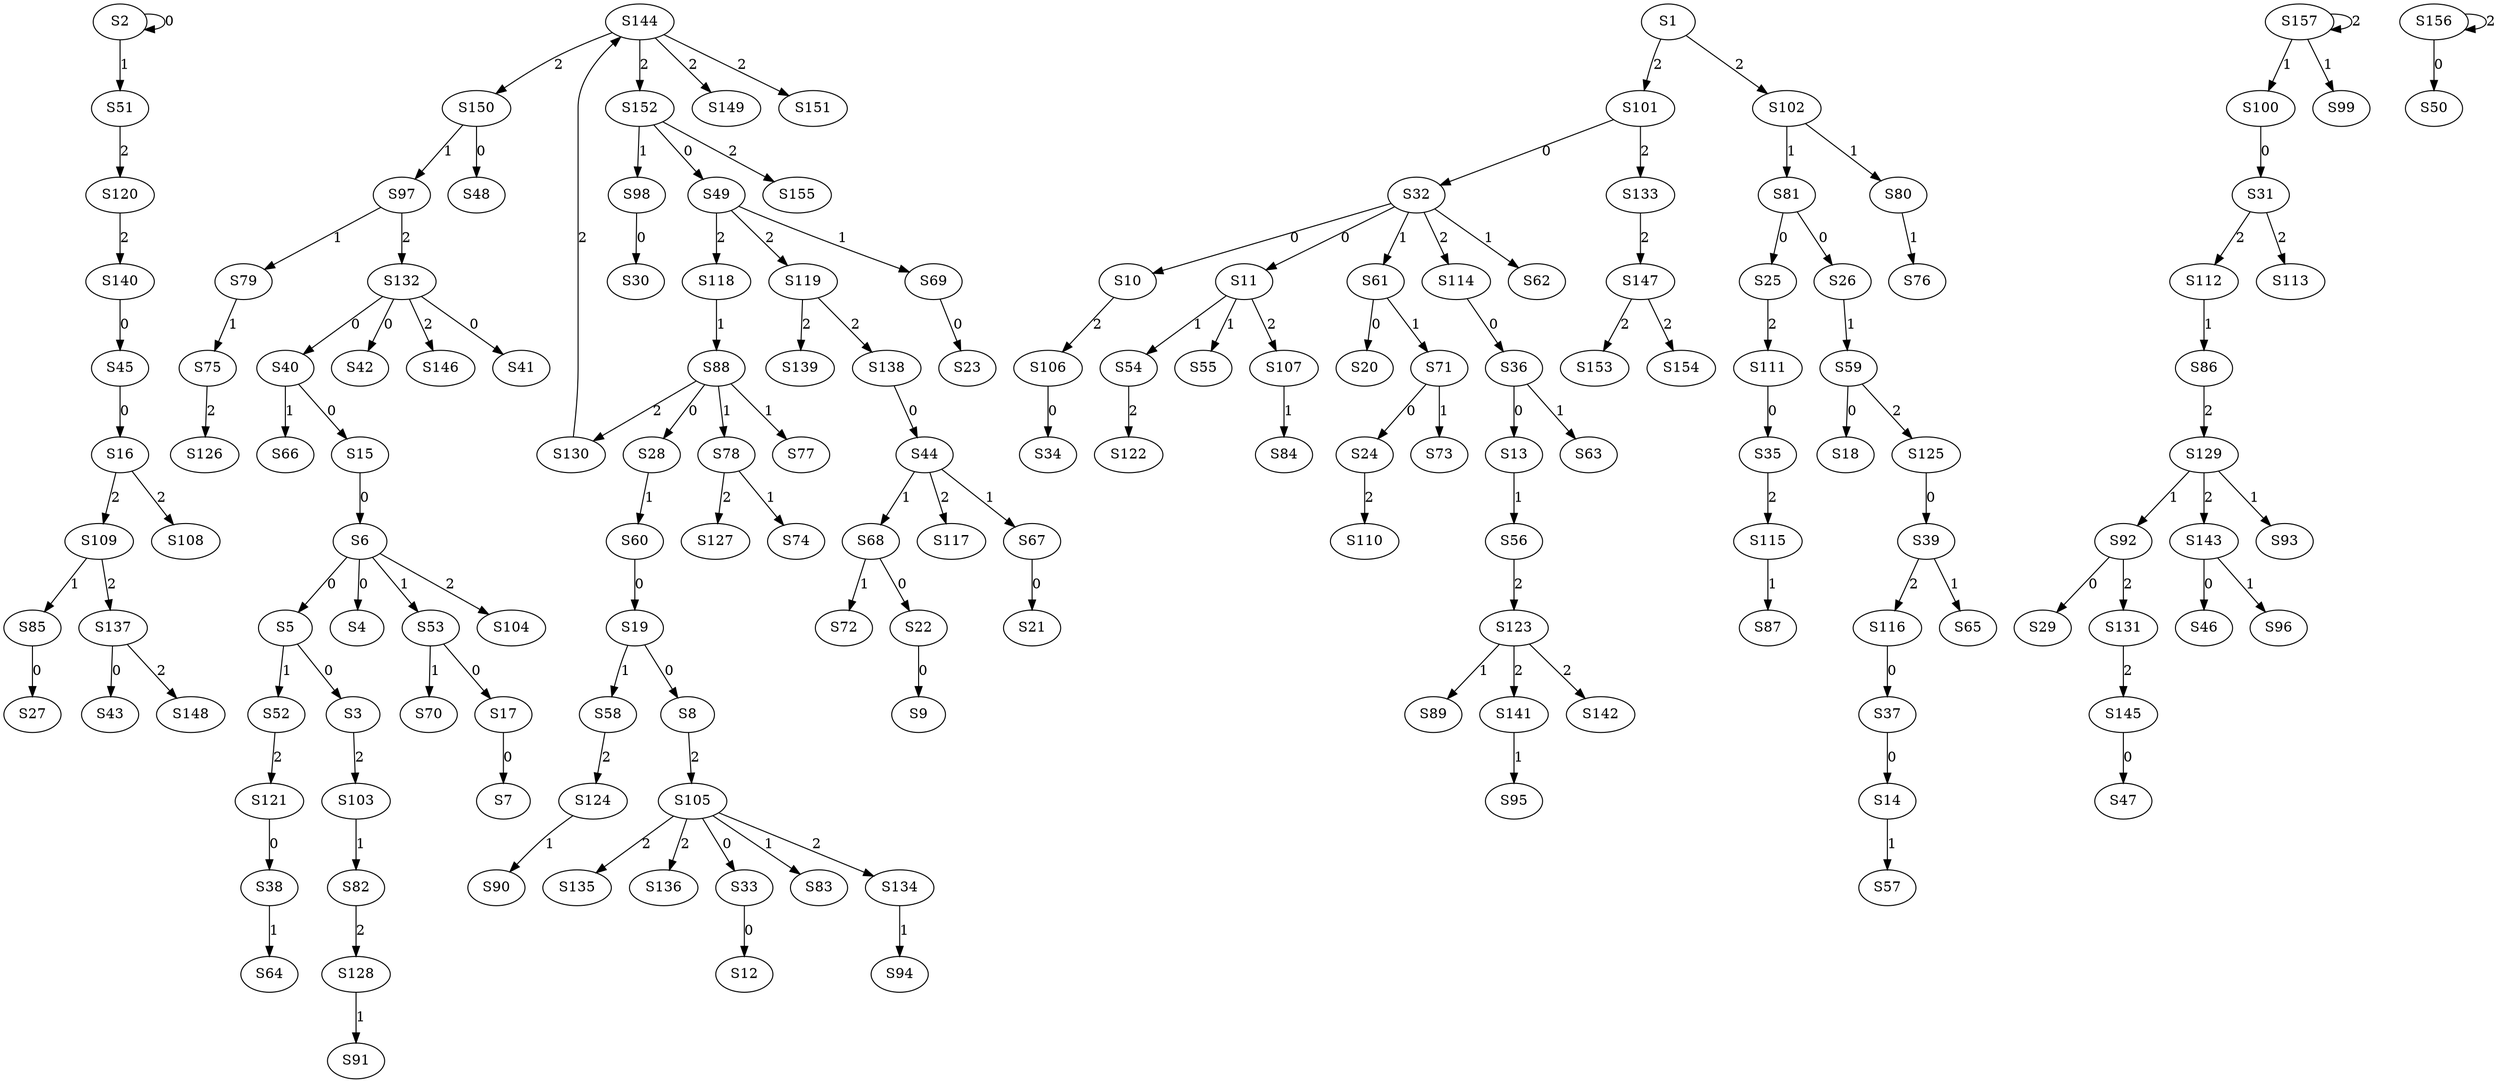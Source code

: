 strict digraph {
	S2 -> S2 [ label = 0 ];
	S5 -> S3 [ label = 0 ];
	S6 -> S4 [ label = 0 ];
	S6 -> S5 [ label = 0 ];
	S15 -> S6 [ label = 0 ];
	S17 -> S7 [ label = 0 ];
	S19 -> S8 [ label = 0 ];
	S22 -> S9 [ label = 0 ];
	S32 -> S10 [ label = 0 ];
	S32 -> S11 [ label = 0 ];
	S33 -> S12 [ label = 0 ];
	S36 -> S13 [ label = 0 ];
	S37 -> S14 [ label = 0 ];
	S40 -> S15 [ label = 0 ];
	S45 -> S16 [ label = 0 ];
	S53 -> S17 [ label = 0 ];
	S59 -> S18 [ label = 0 ];
	S60 -> S19 [ label = 0 ];
	S61 -> S20 [ label = 0 ];
	S67 -> S21 [ label = 0 ];
	S68 -> S22 [ label = 0 ];
	S69 -> S23 [ label = 0 ];
	S71 -> S24 [ label = 0 ];
	S81 -> S25 [ label = 0 ];
	S81 -> S26 [ label = 0 ];
	S85 -> S27 [ label = 0 ];
	S88 -> S28 [ label = 0 ];
	S92 -> S29 [ label = 0 ];
	S98 -> S30 [ label = 0 ];
	S100 -> S31 [ label = 0 ];
	S101 -> S32 [ label = 0 ];
	S105 -> S33 [ label = 0 ];
	S106 -> S34 [ label = 0 ];
	S111 -> S35 [ label = 0 ];
	S114 -> S36 [ label = 0 ];
	S116 -> S37 [ label = 0 ];
	S121 -> S38 [ label = 0 ];
	S125 -> S39 [ label = 0 ];
	S132 -> S40 [ label = 0 ];
	S132 -> S41 [ label = 0 ];
	S132 -> S42 [ label = 0 ];
	S137 -> S43 [ label = 0 ];
	S138 -> S44 [ label = 0 ];
	S140 -> S45 [ label = 0 ];
	S143 -> S46 [ label = 0 ];
	S145 -> S47 [ label = 0 ];
	S150 -> S48 [ label = 0 ];
	S152 -> S49 [ label = 0 ];
	S156 -> S50 [ label = 0 ];
	S2 -> S51 [ label = 1 ];
	S5 -> S52 [ label = 1 ];
	S6 -> S53 [ label = 1 ];
	S11 -> S54 [ label = 1 ];
	S11 -> S55 [ label = 1 ];
	S13 -> S56 [ label = 1 ];
	S14 -> S57 [ label = 1 ];
	S19 -> S58 [ label = 1 ];
	S26 -> S59 [ label = 1 ];
	S28 -> S60 [ label = 1 ];
	S32 -> S61 [ label = 1 ];
	S32 -> S62 [ label = 1 ];
	S36 -> S63 [ label = 1 ];
	S38 -> S64 [ label = 1 ];
	S39 -> S65 [ label = 1 ];
	S40 -> S66 [ label = 1 ];
	S44 -> S67 [ label = 1 ];
	S44 -> S68 [ label = 1 ];
	S49 -> S69 [ label = 1 ];
	S53 -> S70 [ label = 1 ];
	S61 -> S71 [ label = 1 ];
	S68 -> S72 [ label = 1 ];
	S71 -> S73 [ label = 1 ];
	S78 -> S74 [ label = 1 ];
	S79 -> S75 [ label = 1 ];
	S80 -> S76 [ label = 1 ];
	S88 -> S77 [ label = 1 ];
	S88 -> S78 [ label = 1 ];
	S97 -> S79 [ label = 1 ];
	S102 -> S80 [ label = 1 ];
	S102 -> S81 [ label = 1 ];
	S103 -> S82 [ label = 1 ];
	S105 -> S83 [ label = 1 ];
	S107 -> S84 [ label = 1 ];
	S109 -> S85 [ label = 1 ];
	S112 -> S86 [ label = 1 ];
	S115 -> S87 [ label = 1 ];
	S118 -> S88 [ label = 1 ];
	S123 -> S89 [ label = 1 ];
	S124 -> S90 [ label = 1 ];
	S128 -> S91 [ label = 1 ];
	S129 -> S92 [ label = 1 ];
	S129 -> S93 [ label = 1 ];
	S134 -> S94 [ label = 1 ];
	S141 -> S95 [ label = 1 ];
	S143 -> S96 [ label = 1 ];
	S150 -> S97 [ label = 1 ];
	S152 -> S98 [ label = 1 ];
	S157 -> S99 [ label = 1 ];
	S157 -> S100 [ label = 1 ];
	S1 -> S101 [ label = 2 ];
	S1 -> S102 [ label = 2 ];
	S3 -> S103 [ label = 2 ];
	S6 -> S104 [ label = 2 ];
	S8 -> S105 [ label = 2 ];
	S10 -> S106 [ label = 2 ];
	S11 -> S107 [ label = 2 ];
	S16 -> S108 [ label = 2 ];
	S16 -> S109 [ label = 2 ];
	S24 -> S110 [ label = 2 ];
	S25 -> S111 [ label = 2 ];
	S31 -> S112 [ label = 2 ];
	S31 -> S113 [ label = 2 ];
	S32 -> S114 [ label = 2 ];
	S35 -> S115 [ label = 2 ];
	S39 -> S116 [ label = 2 ];
	S44 -> S117 [ label = 2 ];
	S49 -> S118 [ label = 2 ];
	S49 -> S119 [ label = 2 ];
	S51 -> S120 [ label = 2 ];
	S52 -> S121 [ label = 2 ];
	S54 -> S122 [ label = 2 ];
	S56 -> S123 [ label = 2 ];
	S58 -> S124 [ label = 2 ];
	S59 -> S125 [ label = 2 ];
	S75 -> S126 [ label = 2 ];
	S78 -> S127 [ label = 2 ];
	S82 -> S128 [ label = 2 ];
	S86 -> S129 [ label = 2 ];
	S88 -> S130 [ label = 2 ];
	S92 -> S131 [ label = 2 ];
	S97 -> S132 [ label = 2 ];
	S101 -> S133 [ label = 2 ];
	S105 -> S134 [ label = 2 ];
	S105 -> S135 [ label = 2 ];
	S105 -> S136 [ label = 2 ];
	S109 -> S137 [ label = 2 ];
	S119 -> S138 [ label = 2 ];
	S119 -> S139 [ label = 2 ];
	S120 -> S140 [ label = 2 ];
	S123 -> S141 [ label = 2 ];
	S123 -> S142 [ label = 2 ];
	S129 -> S143 [ label = 2 ];
	S130 -> S144 [ label = 2 ];
	S131 -> S145 [ label = 2 ];
	S132 -> S146 [ label = 2 ];
	S133 -> S147 [ label = 2 ];
	S137 -> S148 [ label = 2 ];
	S144 -> S149 [ label = 2 ];
	S144 -> S150 [ label = 2 ];
	S144 -> S151 [ label = 2 ];
	S144 -> S152 [ label = 2 ];
	S147 -> S153 [ label = 2 ];
	S147 -> S154 [ label = 2 ];
	S152 -> S155 [ label = 2 ];
	S156 -> S156 [ label = 2 ];
	S157 -> S157 [ label = 2 ];
}